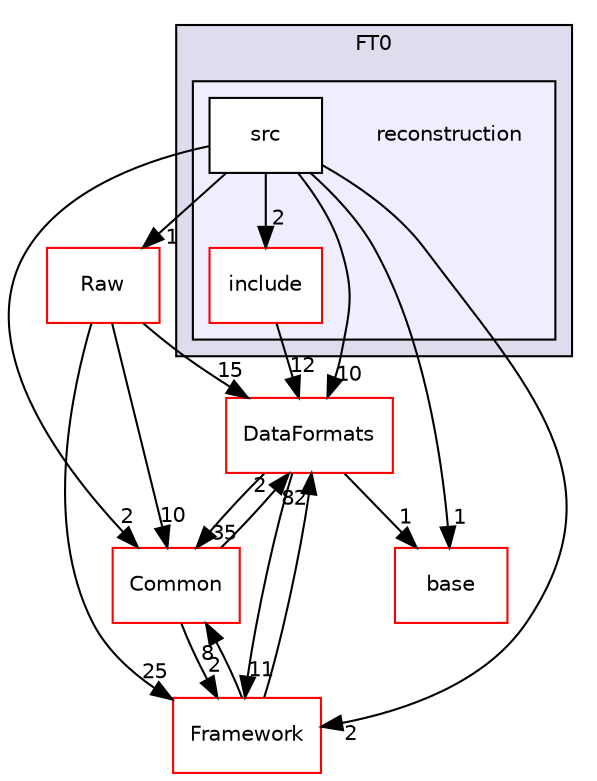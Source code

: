 digraph "/home/travis/build/AliceO2Group/AliceO2/Detectors/FIT/FT0/reconstruction" {
  bgcolor=transparent;
  compound=true
  node [ fontsize="10", fontname="Helvetica"];
  edge [ labelfontsize="10", labelfontname="Helvetica"];
  subgraph clusterdir_732f729910dd598014f768fa2866f334 {
    graph [ bgcolor="#ddddee", pencolor="black", label="FT0" fontname="Helvetica", fontsize="10", URL="dir_732f729910dd598014f768fa2866f334.html"]
  subgraph clusterdir_ca639a046a87a9287b3468a6ba2bbef1 {
    graph [ bgcolor="#eeeeff", pencolor="black", label="" URL="dir_ca639a046a87a9287b3468a6ba2bbef1.html"];
    dir_ca639a046a87a9287b3468a6ba2bbef1 [shape=plaintext label="reconstruction"];
    dir_ee46b747e1abe6c555594e61ae5c8c00 [shape=box label="include" color="red" fillcolor="white" style="filled" URL="dir_ee46b747e1abe6c555594e61ae5c8c00.html"];
    dir_1b6b29fc497b523a5fbcdcf4771534fb [shape=box label="src" color="black" fillcolor="white" style="filled" URL="dir_1b6b29fc497b523a5fbcdcf4771534fb.html"];
  }
  }
  dir_4ab6b4cc6a7edbff49100e9123df213f [shape=box label="Common" color="red" URL="dir_4ab6b4cc6a7edbff49100e9123df213f.html"];
  dir_63da1bf9cbb165deb85abc813a5acde9 [shape=box label="base" color="red" URL="dir_63da1bf9cbb165deb85abc813a5acde9.html"];
  dir_bcbb2cf9a3d3d83e5515c82071a07177 [shape=box label="Framework" color="red" URL="dir_bcbb2cf9a3d3d83e5515c82071a07177.html"];
  dir_26637d1bd82229bc9ed97f7e706be743 [shape=box label="Raw" color="red" URL="dir_26637d1bd82229bc9ed97f7e706be743.html"];
  dir_2171f7ec022c5423887b07c69b2f5b48 [shape=box label="DataFormats" color="red" URL="dir_2171f7ec022c5423887b07c69b2f5b48.html"];
  dir_1b6b29fc497b523a5fbcdcf4771534fb->dir_4ab6b4cc6a7edbff49100e9123df213f [headlabel="2", labeldistance=1.5 headhref="dir_000455_000027.html"];
  dir_1b6b29fc497b523a5fbcdcf4771534fb->dir_ee46b747e1abe6c555594e61ae5c8c00 [headlabel="2", labeldistance=1.5 headhref="dir_000455_000453.html"];
  dir_1b6b29fc497b523a5fbcdcf4771534fb->dir_63da1bf9cbb165deb85abc813a5acde9 [headlabel="1", labeldistance=1.5 headhref="dir_000455_000335.html"];
  dir_1b6b29fc497b523a5fbcdcf4771534fb->dir_bcbb2cf9a3d3d83e5515c82071a07177 [headlabel="2", labeldistance=1.5 headhref="dir_000455_000013.html"];
  dir_1b6b29fc497b523a5fbcdcf4771534fb->dir_26637d1bd82229bc9ed97f7e706be743 [headlabel="1", labeldistance=1.5 headhref="dir_000455_000576.html"];
  dir_1b6b29fc497b523a5fbcdcf4771534fb->dir_2171f7ec022c5423887b07c69b2f5b48 [headlabel="10", labeldistance=1.5 headhref="dir_000455_000076.html"];
  dir_4ab6b4cc6a7edbff49100e9123df213f->dir_bcbb2cf9a3d3d83e5515c82071a07177 [headlabel="2", labeldistance=1.5 headhref="dir_000027_000013.html"];
  dir_4ab6b4cc6a7edbff49100e9123df213f->dir_2171f7ec022c5423887b07c69b2f5b48 [headlabel="2", labeldistance=1.5 headhref="dir_000027_000076.html"];
  dir_ee46b747e1abe6c555594e61ae5c8c00->dir_2171f7ec022c5423887b07c69b2f5b48 [headlabel="12", labeldistance=1.5 headhref="dir_000453_000076.html"];
  dir_bcbb2cf9a3d3d83e5515c82071a07177->dir_4ab6b4cc6a7edbff49100e9123df213f [headlabel="8", labeldistance=1.5 headhref="dir_000013_000027.html"];
  dir_bcbb2cf9a3d3d83e5515c82071a07177->dir_2171f7ec022c5423887b07c69b2f5b48 [headlabel="82", labeldistance=1.5 headhref="dir_000013_000076.html"];
  dir_26637d1bd82229bc9ed97f7e706be743->dir_4ab6b4cc6a7edbff49100e9123df213f [headlabel="10", labeldistance=1.5 headhref="dir_000576_000027.html"];
  dir_26637d1bd82229bc9ed97f7e706be743->dir_bcbb2cf9a3d3d83e5515c82071a07177 [headlabel="25", labeldistance=1.5 headhref="dir_000576_000013.html"];
  dir_26637d1bd82229bc9ed97f7e706be743->dir_2171f7ec022c5423887b07c69b2f5b48 [headlabel="15", labeldistance=1.5 headhref="dir_000576_000076.html"];
  dir_2171f7ec022c5423887b07c69b2f5b48->dir_4ab6b4cc6a7edbff49100e9123df213f [headlabel="35", labeldistance=1.5 headhref="dir_000076_000027.html"];
  dir_2171f7ec022c5423887b07c69b2f5b48->dir_63da1bf9cbb165deb85abc813a5acde9 [headlabel="1", labeldistance=1.5 headhref="dir_000076_000335.html"];
  dir_2171f7ec022c5423887b07c69b2f5b48->dir_bcbb2cf9a3d3d83e5515c82071a07177 [headlabel="11", labeldistance=1.5 headhref="dir_000076_000013.html"];
}
